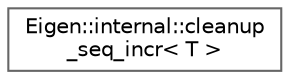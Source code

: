 digraph "Graphical Class Hierarchy"
{
 // LATEX_PDF_SIZE
  bgcolor="transparent";
  edge [fontname=Helvetica,fontsize=10,labelfontname=Helvetica,labelfontsize=10];
  node [fontname=Helvetica,fontsize=10,shape=box,height=0.2,width=0.4];
  rankdir="LR";
  Node0 [id="Node000000",label="Eigen::internal::cleanup\l_seq_incr\< T \>",height=0.2,width=0.4,color="grey40", fillcolor="white", style="filled",URL="$structEigen_1_1internal_1_1cleanup__seq__incr.html",tooltip=" "];
}
